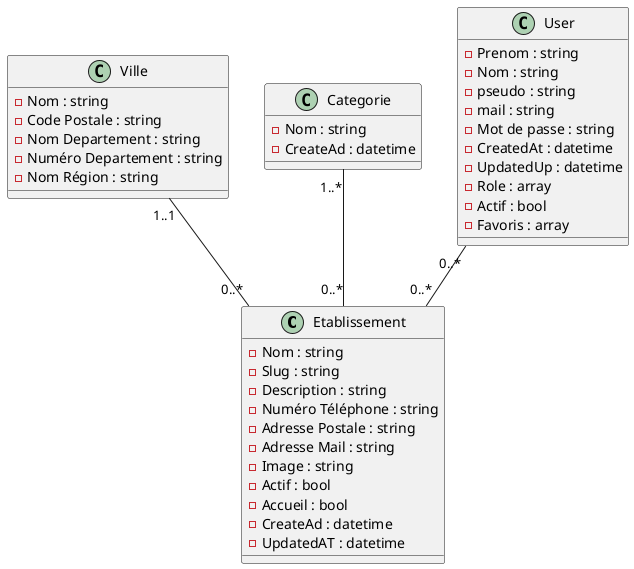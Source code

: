 @startuml
'https://plantuml.com/class-diagram


class Etablissement {
-Nom : string
-Slug : string
-Description : string
-Numéro Téléphone : string
-Adresse Postale : string
-Adresse Mail : string
-Image : string
-Actif : bool
-Accueil : bool
-CreateAd : datetime
-UpdatedAT : datetime

}

class Ville {
-Nom : string
-Code Postale : string
-Nom Departement : string
-Numéro Departement : string
-Nom Région : string

}

class Categorie {
-Nom : string
-CreateAd : datetime
}

class User {
-Prenom : string
-Nom : string
-pseudo : string
-mail : string
-Mot de passe : string
-CreatedAt : datetime
-UpdatedUp : datetime
-Role : array
-Actif : bool
-Favoris : array
}
User "0..*"--"0..*" Etablissement
Ville "1..1"--"0..*" Etablissement
Categorie "1..*"--"0..*" Etablissement

@enduml